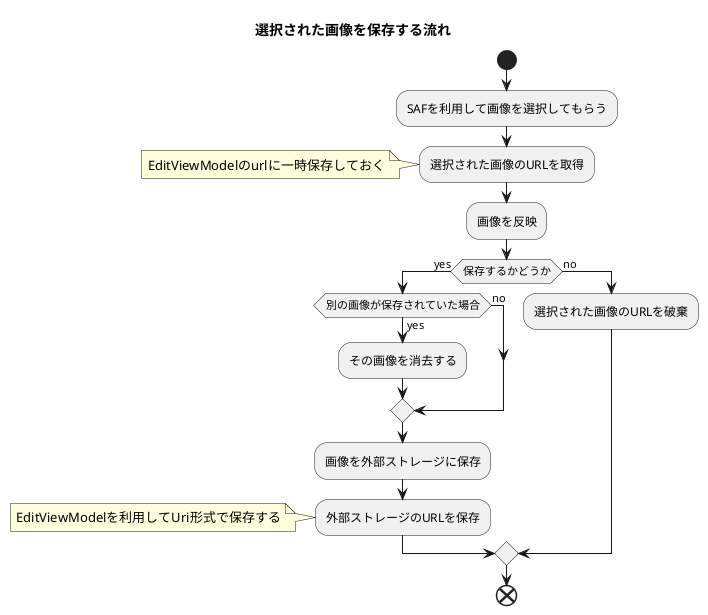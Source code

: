 @startuml
title 選択された画像を保存する流れ

start

:SAFを利用して画像を選択してもらう;

:選択された画像のURLを取得;
note left
    EditViewModelのurlに一時保存しておく
end note

:画像を反映;

if(保存するかどうか) then (yes)
    if(別の画像が保存されていた場合) then (yes)
        :その画像を消去する;
     else(no)
     endif

    :画像を外部ストレージに保存;
    :外部ストレージのURLを保存;
    note left
        EditViewModelを利用してUri形式で保存する
    end note
else (no)
    :選択された画像のURLを破棄;
endif
end
@enduml